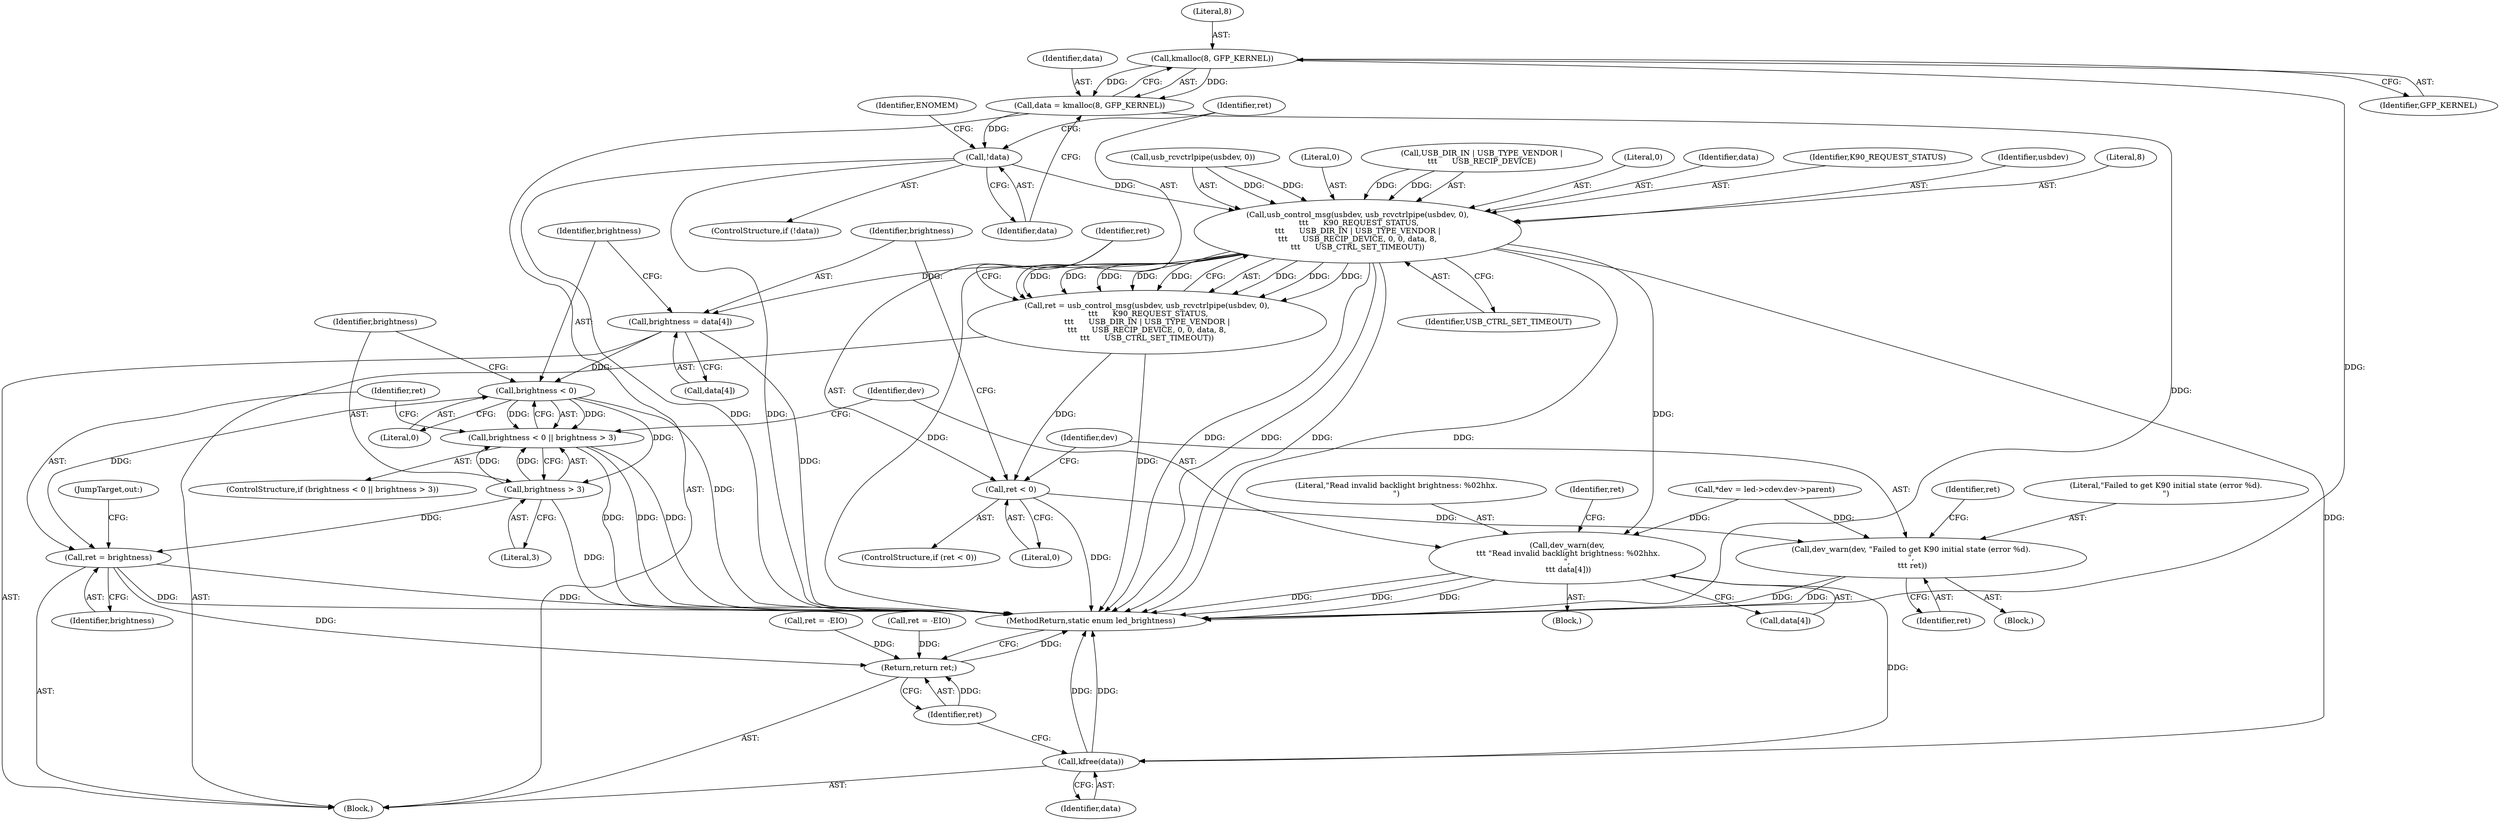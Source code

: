 digraph "0_linux_6d104af38b570d37aa32a5803b04c354f8ed513d@API" {
"1000130" [label="(Call,kmalloc(8, GFP_KERNEL))"];
"1000128" [label="(Call,data = kmalloc(8, GFP_KERNEL))"];
"1000134" [label="(Call,!data)"];
"1000141" [label="(Call,usb_control_msg(usbdev, usb_rcvctrlpipe(usbdev, 0),\n \t\t\t      K90_REQUEST_STATUS,\n\t\t\t      USB_DIR_IN | USB_TYPE_VENDOR |\n\t\t\t      USB_RECIP_DEVICE, 0, 0, data, 8,\n\t\t\t      USB_CTRL_SET_TIMEOUT))"];
"1000139" [label="(Call,ret = usb_control_msg(usbdev, usb_rcvctrlpipe(usbdev, 0),\n \t\t\t      K90_REQUEST_STATUS,\n\t\t\t      USB_DIR_IN | USB_TYPE_VENDOR |\n\t\t\t      USB_RECIP_DEVICE, 0, 0, data, 8,\n\t\t\t      USB_CTRL_SET_TIMEOUT))"];
"1000158" [label="(Call,ret < 0)"];
"1000162" [label="(Call,dev_warn(dev, \"Failed to get K90 initial state (error %d).\n\",\n \t\t\t ret))"];
"1000171" [label="(Call,brightness = data[4])"];
"1000178" [label="(Call,brightness < 0)"];
"1000177" [label="(Call,brightness < 0 || brightness > 3)"];
"1000181" [label="(Call,brightness > 3)"];
"1000196" [label="(Call,ret = brightness)"];
"1000202" [label="(Return,return ret;)"];
"1000185" [label="(Call,dev_warn(dev,\n \t\t\t \"Read invalid backlight brightness: %02hhx.\n\",\n \t\t\t data[4]))"];
"1000200" [label="(Call,kfree(data))"];
"1000187" [label="(Literal,\"Read invalid backlight brightness: %02hhx.\n\")"];
"1000105" [label="(Call,*dev = led->cdev.dev->parent)"];
"1000130" [label="(Call,kmalloc(8, GFP_KERNEL))"];
"1000146" [label="(Identifier,K90_REQUEST_STATUS)"];
"1000203" [label="(Identifier,ret)"];
"1000131" [label="(Literal,8)"];
"1000192" [label="(Identifier,ret)"];
"1000172" [label="(Identifier,brightness)"];
"1000140" [label="(Identifier,ret)"];
"1000142" [label="(Identifier,usbdev)"];
"1000185" [label="(Call,dev_warn(dev,\n \t\t\t \"Read invalid backlight brightness: %02hhx.\n\",\n \t\t\t data[4]))"];
"1000165" [label="(Identifier,ret)"];
"1000186" [label="(Identifier,dev)"];
"1000183" [label="(Literal,3)"];
"1000161" [label="(Block,)"];
"1000160" [label="(Literal,0)"];
"1000199" [label="(JumpTarget,out:)"];
"1000155" [label="(Literal,8)"];
"1000164" [label="(Literal,\"Failed to get K90 initial state (error %d).\n\")"];
"1000197" [label="(Identifier,ret)"];
"1000163" [label="(Identifier,dev)"];
"1000204" [label="(MethodReturn,static enum led_brightness)"];
"1000176" [label="(ControlStructure,if (brightness < 0 || brightness > 3))"];
"1000162" [label="(Call,dev_warn(dev, \"Failed to get K90 initial state (error %d).\n\",\n \t\t\t ret))"];
"1000143" [label="(Call,usb_rcvctrlpipe(usbdev, 0))"];
"1000152" [label="(Literal,0)"];
"1000147" [label="(Call,USB_DIR_IN | USB_TYPE_VENDOR |\n\t\t\t      USB_RECIP_DEVICE)"];
"1000177" [label="(Call,brightness < 0 || brightness > 3)"];
"1000181" [label="(Call,brightness > 3)"];
"1000134" [label="(Call,!data)"];
"1000180" [label="(Literal,0)"];
"1000166" [label="(Call,ret = -EIO)"];
"1000159" [label="(Identifier,ret)"];
"1000167" [label="(Identifier,ret)"];
"1000198" [label="(Identifier,brightness)"];
"1000184" [label="(Block,)"];
"1000138" [label="(Identifier,ENOMEM)"];
"1000132" [label="(Identifier,GFP_KERNEL)"];
"1000135" [label="(Identifier,data)"];
"1000178" [label="(Call,brightness < 0)"];
"1000196" [label="(Call,ret = brightness)"];
"1000157" [label="(ControlStructure,if (ret < 0))"];
"1000128" [label="(Call,data = kmalloc(8, GFP_KERNEL))"];
"1000188" [label="(Call,data[4])"];
"1000158" [label="(Call,ret < 0)"];
"1000153" [label="(Literal,0)"];
"1000171" [label="(Call,brightness = data[4])"];
"1000191" [label="(Call,ret = -EIO)"];
"1000173" [label="(Call,data[4])"];
"1000156" [label="(Identifier,USB_CTRL_SET_TIMEOUT)"];
"1000179" [label="(Identifier,brightness)"];
"1000141" [label="(Call,usb_control_msg(usbdev, usb_rcvctrlpipe(usbdev, 0),\n \t\t\t      K90_REQUEST_STATUS,\n\t\t\t      USB_DIR_IN | USB_TYPE_VENDOR |\n\t\t\t      USB_RECIP_DEVICE, 0, 0, data, 8,\n\t\t\t      USB_CTRL_SET_TIMEOUT))"];
"1000129" [label="(Identifier,data)"];
"1000133" [label="(ControlStructure,if (!data))"];
"1000154" [label="(Identifier,data)"];
"1000139" [label="(Call,ret = usb_control_msg(usbdev, usb_rcvctrlpipe(usbdev, 0),\n \t\t\t      K90_REQUEST_STATUS,\n\t\t\t      USB_DIR_IN | USB_TYPE_VENDOR |\n\t\t\t      USB_RECIP_DEVICE, 0, 0, data, 8,\n\t\t\t      USB_CTRL_SET_TIMEOUT))"];
"1000202" [label="(Return,return ret;)"];
"1000200" [label="(Call,kfree(data))"];
"1000102" [label="(Block,)"];
"1000201" [label="(Identifier,data)"];
"1000182" [label="(Identifier,brightness)"];
"1000130" -> "1000128"  [label="AST: "];
"1000130" -> "1000132"  [label="CFG: "];
"1000131" -> "1000130"  [label="AST: "];
"1000132" -> "1000130"  [label="AST: "];
"1000128" -> "1000130"  [label="CFG: "];
"1000130" -> "1000204"  [label="DDG: "];
"1000130" -> "1000128"  [label="DDG: "];
"1000130" -> "1000128"  [label="DDG: "];
"1000128" -> "1000102"  [label="AST: "];
"1000129" -> "1000128"  [label="AST: "];
"1000135" -> "1000128"  [label="CFG: "];
"1000128" -> "1000204"  [label="DDG: "];
"1000128" -> "1000134"  [label="DDG: "];
"1000134" -> "1000133"  [label="AST: "];
"1000134" -> "1000135"  [label="CFG: "];
"1000135" -> "1000134"  [label="AST: "];
"1000138" -> "1000134"  [label="CFG: "];
"1000140" -> "1000134"  [label="CFG: "];
"1000134" -> "1000204"  [label="DDG: "];
"1000134" -> "1000204"  [label="DDG: "];
"1000134" -> "1000141"  [label="DDG: "];
"1000141" -> "1000139"  [label="AST: "];
"1000141" -> "1000156"  [label="CFG: "];
"1000142" -> "1000141"  [label="AST: "];
"1000143" -> "1000141"  [label="AST: "];
"1000146" -> "1000141"  [label="AST: "];
"1000147" -> "1000141"  [label="AST: "];
"1000152" -> "1000141"  [label="AST: "];
"1000153" -> "1000141"  [label="AST: "];
"1000154" -> "1000141"  [label="AST: "];
"1000155" -> "1000141"  [label="AST: "];
"1000156" -> "1000141"  [label="AST: "];
"1000139" -> "1000141"  [label="CFG: "];
"1000141" -> "1000204"  [label="DDG: "];
"1000141" -> "1000204"  [label="DDG: "];
"1000141" -> "1000204"  [label="DDG: "];
"1000141" -> "1000204"  [label="DDG: "];
"1000141" -> "1000204"  [label="DDG: "];
"1000141" -> "1000139"  [label="DDG: "];
"1000141" -> "1000139"  [label="DDG: "];
"1000141" -> "1000139"  [label="DDG: "];
"1000141" -> "1000139"  [label="DDG: "];
"1000141" -> "1000139"  [label="DDG: "];
"1000141" -> "1000139"  [label="DDG: "];
"1000141" -> "1000139"  [label="DDG: "];
"1000141" -> "1000139"  [label="DDG: "];
"1000143" -> "1000141"  [label="DDG: "];
"1000143" -> "1000141"  [label="DDG: "];
"1000147" -> "1000141"  [label="DDG: "];
"1000147" -> "1000141"  [label="DDG: "];
"1000141" -> "1000171"  [label="DDG: "];
"1000141" -> "1000185"  [label="DDG: "];
"1000141" -> "1000200"  [label="DDG: "];
"1000139" -> "1000102"  [label="AST: "];
"1000140" -> "1000139"  [label="AST: "];
"1000159" -> "1000139"  [label="CFG: "];
"1000139" -> "1000204"  [label="DDG: "];
"1000139" -> "1000158"  [label="DDG: "];
"1000158" -> "1000157"  [label="AST: "];
"1000158" -> "1000160"  [label="CFG: "];
"1000159" -> "1000158"  [label="AST: "];
"1000160" -> "1000158"  [label="AST: "];
"1000163" -> "1000158"  [label="CFG: "];
"1000172" -> "1000158"  [label="CFG: "];
"1000158" -> "1000204"  [label="DDG: "];
"1000158" -> "1000162"  [label="DDG: "];
"1000162" -> "1000161"  [label="AST: "];
"1000162" -> "1000165"  [label="CFG: "];
"1000163" -> "1000162"  [label="AST: "];
"1000164" -> "1000162"  [label="AST: "];
"1000165" -> "1000162"  [label="AST: "];
"1000167" -> "1000162"  [label="CFG: "];
"1000162" -> "1000204"  [label="DDG: "];
"1000162" -> "1000204"  [label="DDG: "];
"1000105" -> "1000162"  [label="DDG: "];
"1000171" -> "1000102"  [label="AST: "];
"1000171" -> "1000173"  [label="CFG: "];
"1000172" -> "1000171"  [label="AST: "];
"1000173" -> "1000171"  [label="AST: "];
"1000179" -> "1000171"  [label="CFG: "];
"1000171" -> "1000204"  [label="DDG: "];
"1000171" -> "1000178"  [label="DDG: "];
"1000178" -> "1000177"  [label="AST: "];
"1000178" -> "1000180"  [label="CFG: "];
"1000179" -> "1000178"  [label="AST: "];
"1000180" -> "1000178"  [label="AST: "];
"1000182" -> "1000178"  [label="CFG: "];
"1000177" -> "1000178"  [label="CFG: "];
"1000178" -> "1000204"  [label="DDG: "];
"1000178" -> "1000177"  [label="DDG: "];
"1000178" -> "1000177"  [label="DDG: "];
"1000178" -> "1000181"  [label="DDG: "];
"1000178" -> "1000196"  [label="DDG: "];
"1000177" -> "1000176"  [label="AST: "];
"1000177" -> "1000181"  [label="CFG: "];
"1000181" -> "1000177"  [label="AST: "];
"1000186" -> "1000177"  [label="CFG: "];
"1000197" -> "1000177"  [label="CFG: "];
"1000177" -> "1000204"  [label="DDG: "];
"1000177" -> "1000204"  [label="DDG: "];
"1000177" -> "1000204"  [label="DDG: "];
"1000181" -> "1000177"  [label="DDG: "];
"1000181" -> "1000177"  [label="DDG: "];
"1000181" -> "1000183"  [label="CFG: "];
"1000182" -> "1000181"  [label="AST: "];
"1000183" -> "1000181"  [label="AST: "];
"1000181" -> "1000204"  [label="DDG: "];
"1000181" -> "1000196"  [label="DDG: "];
"1000196" -> "1000102"  [label="AST: "];
"1000196" -> "1000198"  [label="CFG: "];
"1000197" -> "1000196"  [label="AST: "];
"1000198" -> "1000196"  [label="AST: "];
"1000199" -> "1000196"  [label="CFG: "];
"1000196" -> "1000204"  [label="DDG: "];
"1000196" -> "1000204"  [label="DDG: "];
"1000196" -> "1000202"  [label="DDG: "];
"1000202" -> "1000102"  [label="AST: "];
"1000202" -> "1000203"  [label="CFG: "];
"1000203" -> "1000202"  [label="AST: "];
"1000204" -> "1000202"  [label="CFG: "];
"1000202" -> "1000204"  [label="DDG: "];
"1000203" -> "1000202"  [label="DDG: "];
"1000166" -> "1000202"  [label="DDG: "];
"1000191" -> "1000202"  [label="DDG: "];
"1000185" -> "1000184"  [label="AST: "];
"1000185" -> "1000188"  [label="CFG: "];
"1000186" -> "1000185"  [label="AST: "];
"1000187" -> "1000185"  [label="AST: "];
"1000188" -> "1000185"  [label="AST: "];
"1000192" -> "1000185"  [label="CFG: "];
"1000185" -> "1000204"  [label="DDG: "];
"1000185" -> "1000204"  [label="DDG: "];
"1000185" -> "1000204"  [label="DDG: "];
"1000105" -> "1000185"  [label="DDG: "];
"1000185" -> "1000200"  [label="DDG: "];
"1000200" -> "1000102"  [label="AST: "];
"1000200" -> "1000201"  [label="CFG: "];
"1000201" -> "1000200"  [label="AST: "];
"1000203" -> "1000200"  [label="CFG: "];
"1000200" -> "1000204"  [label="DDG: "];
"1000200" -> "1000204"  [label="DDG: "];
}
